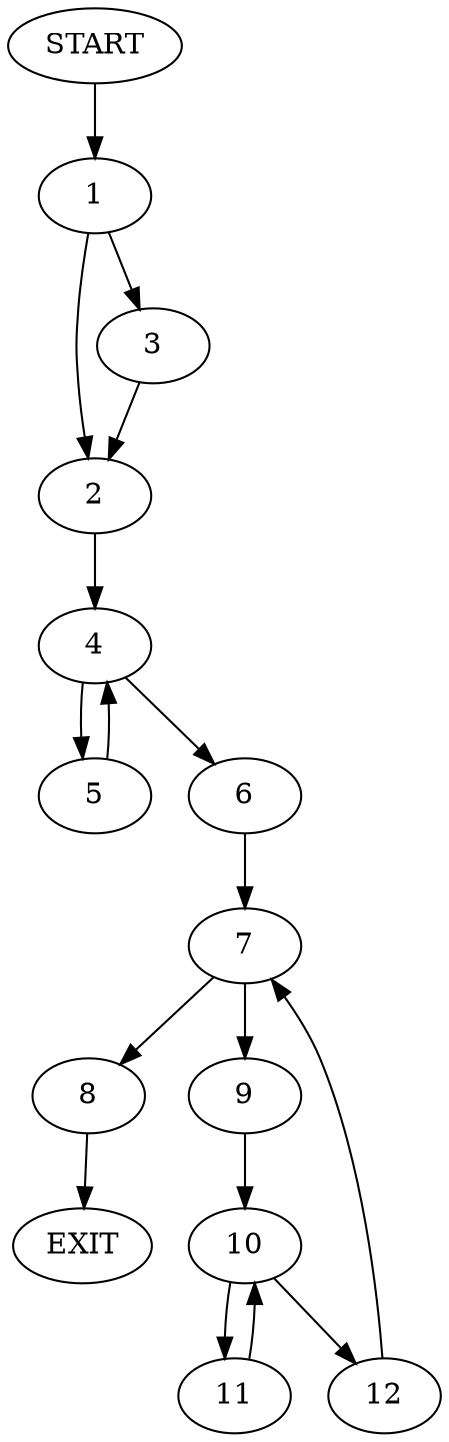 digraph {
0 [label="START"]
13 [label="EXIT"]
0 -> 1
1 -> 2
1 -> 3
2 -> 4
3 -> 2
4 -> 5
4 -> 6
5 -> 4
6 -> 7
7 -> 8
7 -> 9
8 -> 13
9 -> 10
10 -> 11
10 -> 12
12 -> 7
11 -> 10
}
